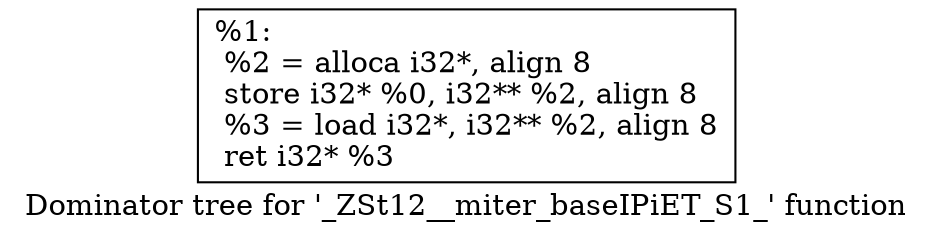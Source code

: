 digraph "Dominator tree for '_ZSt12__miter_baseIPiET_S1_' function" {
	label="Dominator tree for '_ZSt12__miter_baseIPiET_S1_' function";

	Node0x1473ed0 [shape=record,label="{%1:\l  %2 = alloca i32*, align 8\l  store i32* %0, i32** %2, align 8\l  %3 = load i32*, i32** %2, align 8\l  ret i32* %3\l}"];
}
